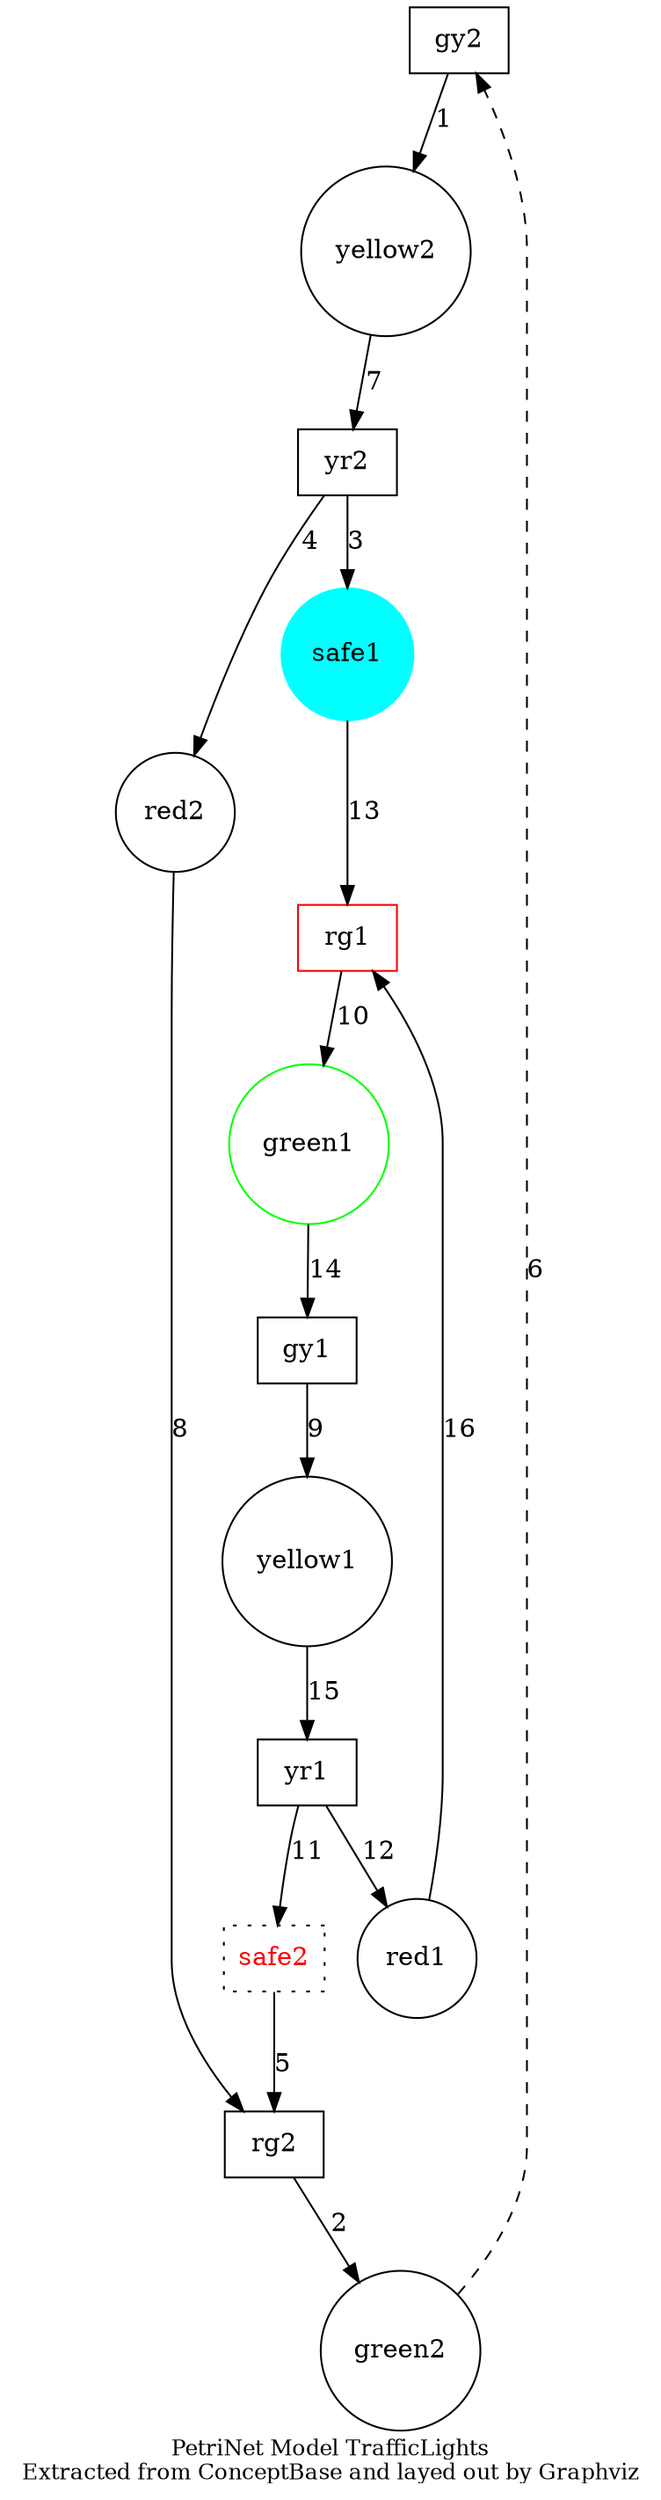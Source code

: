 digraph TrafficLights {
gy2 [shape=box, label="gy2"]; yr2 [shape=box, label="yr2"]; rg2 [shape=box, label="rg2"]; gy1 [shape=box, label="gy1"]; yr1 [shape=box, label="yr1"]; rg1 [shape=box, color=red, label="rg1"];
green2 [shape=circle, label="green2"]; yellow2 [shape=circle, label="yellow2"]; red2 [shape=circle, label="red2"]; safe2 [shape=box, style=dotted, fontcolor=red, label="safe2"]; safe1 [shape=circle, color=cyan, style=filled, label="safe1"]; green1 [shape=circle, color = green, label="green1"]; yellow1 [shape=circle, label="yellow1"]; red1 [shape=circle, label="red1"];
gy2->yellow2 [label="1"];
rg2->green2 [label="2"];
yr2->safe1 [label="3"];
yr2->red2 [label="4"];
safe2->rg2 [label="5"];
green2->gy2 [label="6", style=dashed];
yellow2->yr2 [label="7"];
red2->rg2 [label="8"];
gy1->yellow1 [label="9"];
rg1->green1 [label="10"];
yr1->safe2 [label="11"];
yr1->red1 [label="12"];
safe1->rg1 [label="13"];
green1->gy1 [label="14"];
yellow1->yr1 [label="15"];
red1->rg1 [label="16"];
overlap=false
label="PetriNet Model TrafficLights\nExtracted from ConceptBase and layed out by Graphviz"
fontsize=12;
}